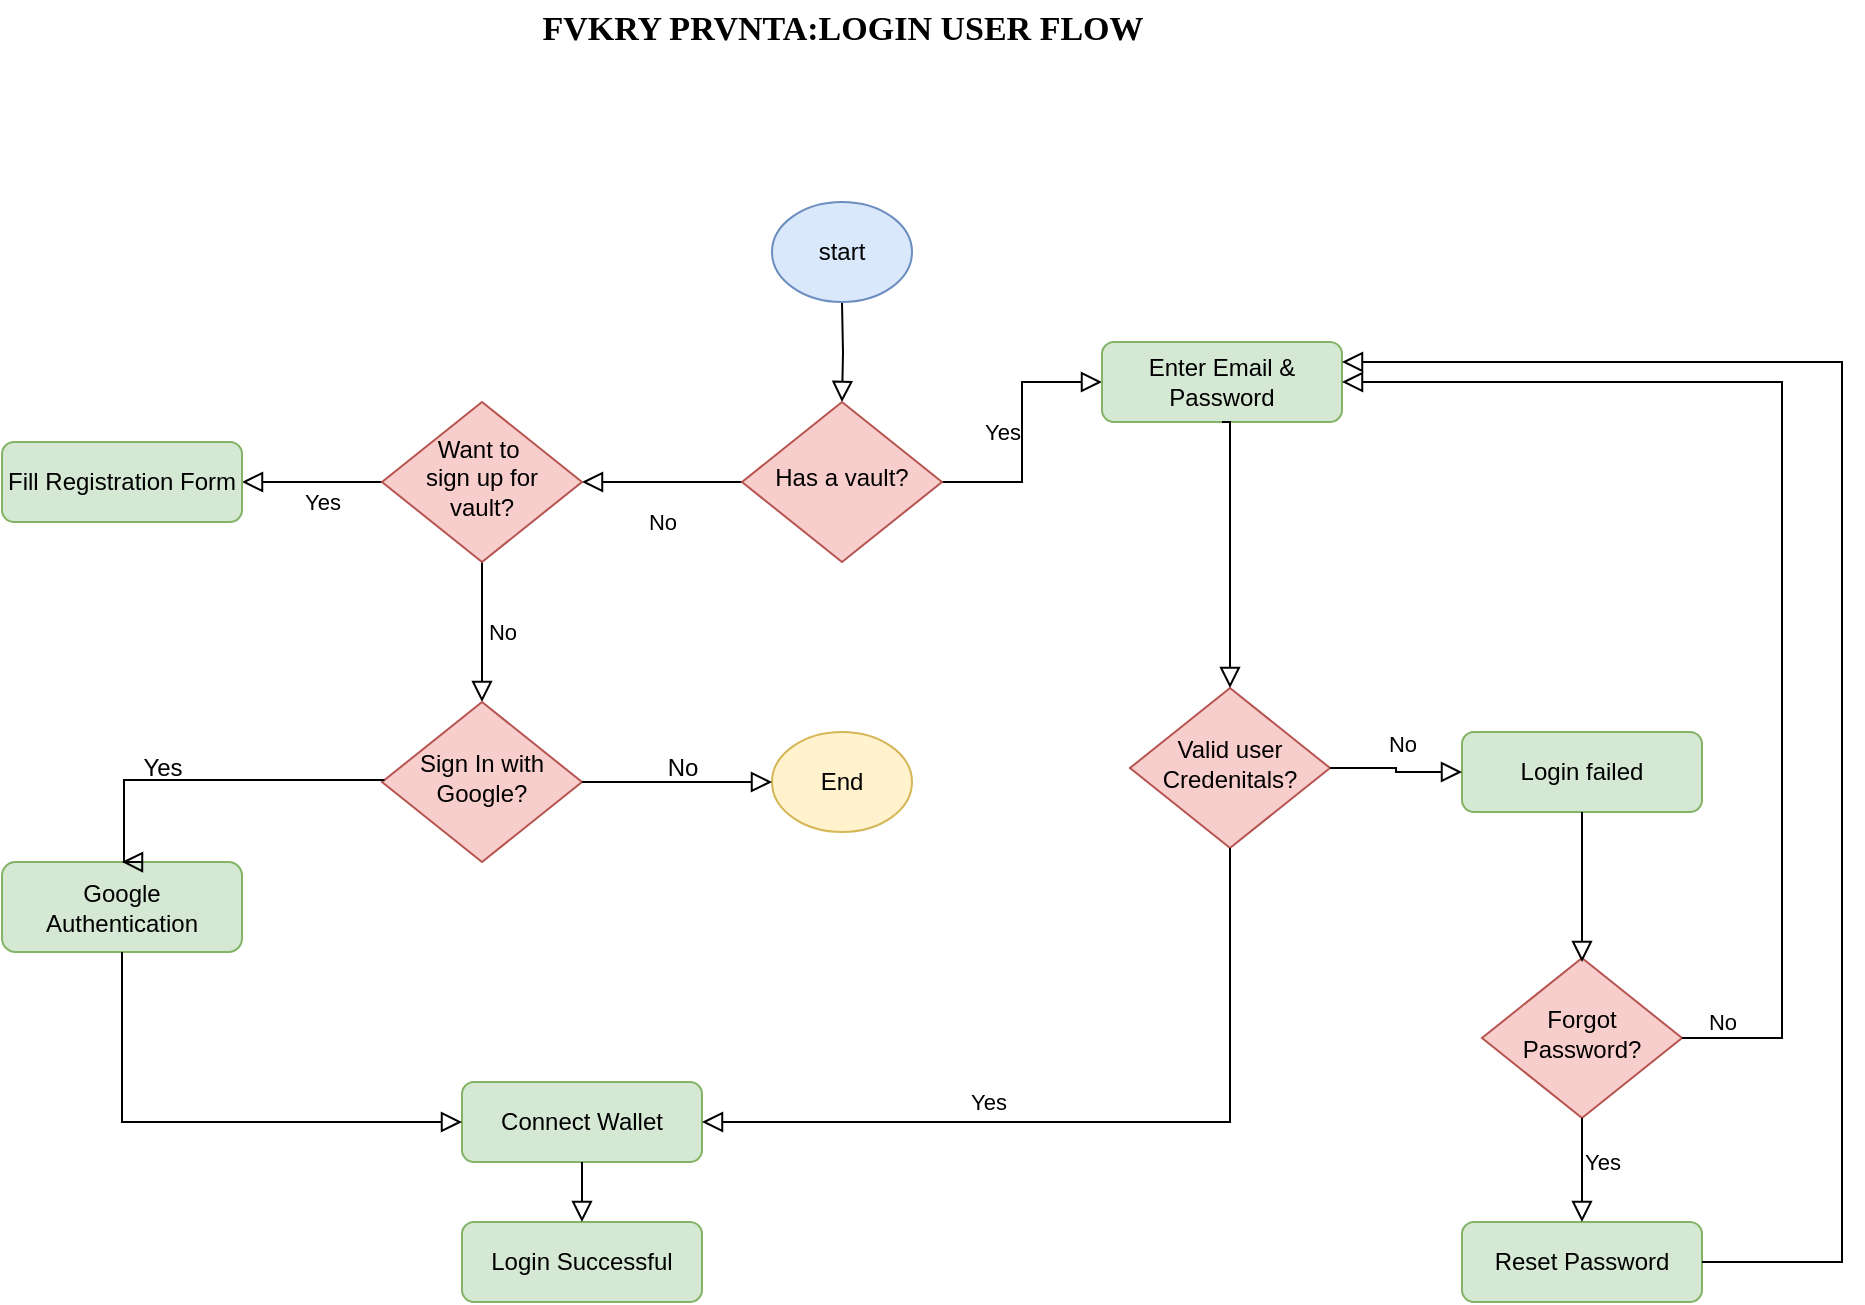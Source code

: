 <mxfile version="24.7.8">
  <diagram id="C5RBs43oDa-KdzZeNtuy" name="Page-1">
    <mxGraphModel dx="864" dy="516" grid="1" gridSize="10" guides="1" tooltips="1" connect="1" arrows="1" fold="1" page="1" pageScale="1" pageWidth="1169" pageHeight="827" math="0" shadow="0">
      <root>
        <mxCell id="WIyWlLk6GJQsqaUBKTNV-0" />
        <mxCell id="WIyWlLk6GJQsqaUBKTNV-1" parent="WIyWlLk6GJQsqaUBKTNV-0" />
        <mxCell id="WIyWlLk6GJQsqaUBKTNV-2" value="" style="rounded=0;html=1;jettySize=auto;orthogonalLoop=1;fontSize=11;endArrow=block;endFill=0;endSize=8;strokeWidth=1;shadow=0;labelBackgroundColor=none;edgeStyle=orthogonalEdgeStyle;" parent="WIyWlLk6GJQsqaUBKTNV-1" target="WIyWlLk6GJQsqaUBKTNV-6" edge="1">
          <mxGeometry relative="1" as="geometry">
            <mxPoint x="551" y="211" as="sourcePoint" />
          </mxGeometry>
        </mxCell>
        <mxCell id="WIyWlLk6GJQsqaUBKTNV-4" value="No" style="rounded=0;html=1;jettySize=auto;orthogonalLoop=1;fontSize=11;endArrow=block;endFill=0;endSize=8;strokeWidth=1;shadow=0;labelBackgroundColor=none;edgeStyle=orthogonalEdgeStyle;" parent="WIyWlLk6GJQsqaUBKTNV-1" source="WIyWlLk6GJQsqaUBKTNV-6" target="WIyWlLk6GJQsqaUBKTNV-10" edge="1">
          <mxGeometry y="20" relative="1" as="geometry">
            <mxPoint as="offset" />
          </mxGeometry>
        </mxCell>
        <mxCell id="WIyWlLk6GJQsqaUBKTNV-5" value="Yes" style="edgeStyle=orthogonalEdgeStyle;rounded=0;html=1;jettySize=auto;orthogonalLoop=1;fontSize=11;endArrow=block;endFill=0;endSize=8;strokeWidth=1;shadow=0;labelBackgroundColor=none;" parent="WIyWlLk6GJQsqaUBKTNV-1" source="WIyWlLk6GJQsqaUBKTNV-6" target="WIyWlLk6GJQsqaUBKTNV-7" edge="1">
          <mxGeometry y="10" relative="1" as="geometry">
            <mxPoint as="offset" />
          </mxGeometry>
        </mxCell>
        <mxCell id="WIyWlLk6GJQsqaUBKTNV-6" value="Has a vault?" style="rhombus;whiteSpace=wrap;html=1;shadow=0;fontFamily=Helvetica;fontSize=12;align=center;strokeWidth=1;spacing=6;spacingTop=-4;fillColor=#f8cecc;strokeColor=#b85450;" parent="WIyWlLk6GJQsqaUBKTNV-1" vertex="1">
          <mxGeometry x="501" y="261" width="100" height="80" as="geometry" />
        </mxCell>
        <mxCell id="WIyWlLk6GJQsqaUBKTNV-7" value="Enter Email &amp;amp;&lt;div&gt;Password&lt;/div&gt;" style="rounded=1;whiteSpace=wrap;html=1;fontSize=12;glass=0;strokeWidth=1;shadow=0;fillColor=#d5e8d4;strokeColor=#82b366;" parent="WIyWlLk6GJQsqaUBKTNV-1" vertex="1">
          <mxGeometry x="681" y="231" width="120" height="40" as="geometry" />
        </mxCell>
        <mxCell id="WIyWlLk6GJQsqaUBKTNV-8" value="Yes" style="rounded=0;html=1;jettySize=auto;orthogonalLoop=1;fontSize=11;endArrow=block;endFill=0;endSize=8;strokeWidth=1;shadow=0;labelBackgroundColor=none;edgeStyle=orthogonalEdgeStyle;" parent="WIyWlLk6GJQsqaUBKTNV-1" source="WIyWlLk6GJQsqaUBKTNV-10" target="WIyWlLk6GJQsqaUBKTNV-11" edge="1">
          <mxGeometry x="-0.143" y="10" relative="1" as="geometry">
            <mxPoint as="offset" />
          </mxGeometry>
        </mxCell>
        <mxCell id="WIyWlLk6GJQsqaUBKTNV-9" value="No" style="edgeStyle=orthogonalEdgeStyle;rounded=0;html=1;jettySize=auto;orthogonalLoop=1;fontSize=11;endArrow=block;endFill=0;endSize=8;strokeWidth=1;shadow=0;labelBackgroundColor=none;" parent="WIyWlLk6GJQsqaUBKTNV-1" source="WIyWlLk6GJQsqaUBKTNV-10" edge="1">
          <mxGeometry y="10" relative="1" as="geometry">
            <mxPoint as="offset" />
            <mxPoint x="371" y="411" as="targetPoint" />
          </mxGeometry>
        </mxCell>
        <mxCell id="WIyWlLk6GJQsqaUBKTNV-10" value="Want to&amp;nbsp;&lt;div&gt;sign up for vault?&lt;/div&gt;" style="rhombus;whiteSpace=wrap;html=1;shadow=0;fontFamily=Helvetica;fontSize=12;align=center;strokeWidth=1;spacing=6;spacingTop=-4;fillColor=#f8cecc;strokeColor=#b85450;" parent="WIyWlLk6GJQsqaUBKTNV-1" vertex="1">
          <mxGeometry x="321" y="261" width="100" height="80" as="geometry" />
        </mxCell>
        <mxCell id="WIyWlLk6GJQsqaUBKTNV-11" value="Fill Registration Form" style="rounded=1;whiteSpace=wrap;html=1;fontSize=12;glass=0;strokeWidth=1;shadow=0;fillColor=#d5e8d4;strokeColor=#82b366;" parent="WIyWlLk6GJQsqaUBKTNV-1" vertex="1">
          <mxGeometry x="131" y="281" width="120" height="40" as="geometry" />
        </mxCell>
        <mxCell id="z6qfNDeWPb6F6qPDadVz-0" value="start" style="ellipse;whiteSpace=wrap;html=1;fillColor=#dae8fc;strokeColor=#6c8ebf;" vertex="1" parent="WIyWlLk6GJQsqaUBKTNV-1">
          <mxGeometry x="516" y="161" width="70" height="50" as="geometry" />
        </mxCell>
        <mxCell id="z6qfNDeWPb6F6qPDadVz-1" value="End" style="ellipse;whiteSpace=wrap;html=1;fillColor=#fff2cc;strokeColor=#d6b656;" vertex="1" parent="WIyWlLk6GJQsqaUBKTNV-1">
          <mxGeometry x="516" y="426" width="70" height="50" as="geometry" />
        </mxCell>
        <mxCell id="z6qfNDeWPb6F6qPDadVz-3" value="Sign In with&lt;div&gt;Google?&lt;/div&gt;" style="rhombus;whiteSpace=wrap;html=1;shadow=0;fontFamily=Helvetica;fontSize=12;align=center;strokeWidth=1;spacing=6;spacingTop=-4;fillColor=#f8cecc;strokeColor=#b85450;" vertex="1" parent="WIyWlLk6GJQsqaUBKTNV-1">
          <mxGeometry x="321" y="411" width="100" height="80" as="geometry" />
        </mxCell>
        <mxCell id="z6qfNDeWPb6F6qPDadVz-4" value="No" style="text;html=1;align=center;verticalAlign=middle;resizable=0;points=[];autosize=1;strokeColor=none;fillColor=none;" vertex="1" parent="WIyWlLk6GJQsqaUBKTNV-1">
          <mxGeometry x="451" y="429" width="40" height="30" as="geometry" />
        </mxCell>
        <mxCell id="z6qfNDeWPb6F6qPDadVz-5" value="" style="rounded=0;html=1;jettySize=auto;orthogonalLoop=1;fontSize=11;endArrow=block;endFill=0;endSize=8;strokeWidth=1;shadow=0;labelBackgroundColor=none;edgeStyle=orthogonalEdgeStyle;exitX=1;exitY=0.5;exitDx=0;exitDy=0;entryX=0;entryY=0.5;entryDx=0;entryDy=0;" edge="1" parent="WIyWlLk6GJQsqaUBKTNV-1" source="z6qfNDeWPb6F6qPDadVz-3" target="z6qfNDeWPb6F6qPDadVz-1">
          <mxGeometry x="0.333" y="20" relative="1" as="geometry">
            <mxPoint as="offset" />
            <mxPoint x="471" y="411" as="sourcePoint" />
            <mxPoint x="361" y="411" as="targetPoint" />
          </mxGeometry>
        </mxCell>
        <mxCell id="z6qfNDeWPb6F6qPDadVz-6" value="Google&lt;div&gt;Authentication&lt;/div&gt;" style="rounded=1;whiteSpace=wrap;html=1;fillColor=#d5e8d4;strokeColor=#82b366;" vertex="1" parent="WIyWlLk6GJQsqaUBKTNV-1">
          <mxGeometry x="131" y="491" width="120" height="45" as="geometry" />
        </mxCell>
        <mxCell id="z6qfNDeWPb6F6qPDadVz-7" value="" style="rounded=0;html=1;jettySize=auto;orthogonalLoop=1;fontSize=11;endArrow=block;endFill=0;endSize=8;strokeWidth=1;shadow=0;labelBackgroundColor=none;edgeStyle=orthogonalEdgeStyle;entryX=0.583;entryY=-0.089;entryDx=0;entryDy=0;entryPerimeter=0;" edge="1" parent="WIyWlLk6GJQsqaUBKTNV-1" source="z6qfNDeWPb6F6qPDadVz-3">
          <mxGeometry relative="1" as="geometry">
            <mxPoint x="321" y="450" as="sourcePoint" />
            <mxPoint x="191.0" y="490.995" as="targetPoint" />
            <Array as="points">
              <mxPoint x="192" y="450" />
            </Array>
          </mxGeometry>
        </mxCell>
        <mxCell id="z6qfNDeWPb6F6qPDadVz-8" value="Yes" style="text;html=1;align=center;verticalAlign=middle;resizable=0;points=[];autosize=1;strokeColor=none;fillColor=none;" vertex="1" parent="WIyWlLk6GJQsqaUBKTNV-1">
          <mxGeometry x="191" y="429" width="40" height="30" as="geometry" />
        </mxCell>
        <mxCell id="z6qfNDeWPb6F6qPDadVz-9" value="Connect Wallet" style="rounded=1;whiteSpace=wrap;html=1;fillColor=#d5e8d4;strokeColor=#82b366;" vertex="1" parent="WIyWlLk6GJQsqaUBKTNV-1">
          <mxGeometry x="361" y="601" width="120" height="40" as="geometry" />
        </mxCell>
        <mxCell id="z6qfNDeWPb6F6qPDadVz-11" value="" style="edgeStyle=orthogonalEdgeStyle;rounded=0;html=1;jettySize=auto;orthogonalLoop=1;fontSize=11;endArrow=block;endFill=0;endSize=8;strokeWidth=1;shadow=0;labelBackgroundColor=none;" edge="1" parent="WIyWlLk6GJQsqaUBKTNV-1">
          <mxGeometry y="10" relative="1" as="geometry">
            <mxPoint as="offset" />
            <mxPoint x="191" y="536" as="sourcePoint" />
            <mxPoint x="361" y="621" as="targetPoint" />
            <Array as="points">
              <mxPoint x="191.5" y="621" />
            </Array>
          </mxGeometry>
        </mxCell>
        <mxCell id="z6qfNDeWPb6F6qPDadVz-12" value="Valid&amp;nbsp;&lt;span style=&quot;background-color: initial;&quot;&gt;user&lt;/span&gt;&lt;div&gt;Credenitals?&lt;/div&gt;" style="rhombus;whiteSpace=wrap;html=1;shadow=0;fontFamily=Helvetica;fontSize=12;align=center;strokeWidth=1;spacing=6;spacingTop=-4;fillColor=#f8cecc;strokeColor=#b85450;" vertex="1" parent="WIyWlLk6GJQsqaUBKTNV-1">
          <mxGeometry x="695" y="404" width="100" height="80" as="geometry" />
        </mxCell>
        <mxCell id="z6qfNDeWPb6F6qPDadVz-13" value="Yes" style="rounded=0;html=1;jettySize=auto;orthogonalLoop=1;fontSize=11;endArrow=block;endFill=0;endSize=8;strokeWidth=1;shadow=0;labelBackgroundColor=none;edgeStyle=orthogonalEdgeStyle;entryX=1;entryY=0.5;entryDx=0;entryDy=0;exitX=0.5;exitY=1;exitDx=0;exitDy=0;" edge="1" parent="WIyWlLk6GJQsqaUBKTNV-1" source="z6qfNDeWPb6F6qPDadVz-12" target="z6qfNDeWPb6F6qPDadVz-9">
          <mxGeometry x="0.29" y="-10" relative="1" as="geometry">
            <mxPoint as="offset" />
            <mxPoint x="741" y="511" as="sourcePoint" />
            <mxPoint x="561" y="561" as="targetPoint" />
            <Array as="points">
              <mxPoint x="745" y="621" />
            </Array>
          </mxGeometry>
        </mxCell>
        <mxCell id="z6qfNDeWPb6F6qPDadVz-15" value="" style="rounded=0;html=1;jettySize=auto;orthogonalLoop=1;fontSize=11;endArrow=block;endFill=0;endSize=8;strokeWidth=1;shadow=0;labelBackgroundColor=none;edgeStyle=orthogonalEdgeStyle;entryX=0.5;entryY=0;entryDx=0;entryDy=0;exitX=0.5;exitY=1;exitDx=0;exitDy=0;" edge="1" parent="WIyWlLk6GJQsqaUBKTNV-1" source="WIyWlLk6GJQsqaUBKTNV-7" target="z6qfNDeWPb6F6qPDadVz-12">
          <mxGeometry relative="1" as="geometry">
            <mxPoint x="741" y="311" as="sourcePoint" />
            <mxPoint x="741" y="361" as="targetPoint" />
            <Array as="points">
              <mxPoint x="745" y="271" />
            </Array>
          </mxGeometry>
        </mxCell>
        <mxCell id="z6qfNDeWPb6F6qPDadVz-16" value="Login failed" style="rounded=1;whiteSpace=wrap;html=1;fontSize=12;glass=0;strokeWidth=1;shadow=0;fillColor=#d5e8d4;strokeColor=#82b366;" vertex="1" parent="WIyWlLk6GJQsqaUBKTNV-1">
          <mxGeometry x="861" y="426" width="120" height="40" as="geometry" />
        </mxCell>
        <mxCell id="z6qfNDeWPb6F6qPDadVz-18" value="No" style="rounded=0;html=1;jettySize=auto;orthogonalLoop=1;fontSize=11;endArrow=block;endFill=0;endSize=8;strokeWidth=1;shadow=0;labelBackgroundColor=none;edgeStyle=orthogonalEdgeStyle;entryX=0;entryY=0.5;entryDx=0;entryDy=0;exitX=1;exitY=0.5;exitDx=0;exitDy=0;" edge="1" parent="WIyWlLk6GJQsqaUBKTNV-1" source="z6qfNDeWPb6F6qPDadVz-12" target="z6qfNDeWPb6F6qPDadVz-16">
          <mxGeometry x="-0.018" y="13" relative="1" as="geometry">
            <mxPoint x="-10" y="-13" as="offset" />
            <mxPoint x="831" y="441" as="sourcePoint" />
            <mxPoint x="751" y="441" as="targetPoint" />
          </mxGeometry>
        </mxCell>
        <mxCell id="z6qfNDeWPb6F6qPDadVz-19" value="Forgot&lt;div&gt;Password?&lt;/div&gt;" style="rhombus;whiteSpace=wrap;html=1;shadow=0;fontFamily=Helvetica;fontSize=12;align=center;strokeWidth=1;spacing=6;spacingTop=-4;fillColor=#f8cecc;strokeColor=#b85450;" vertex="1" parent="WIyWlLk6GJQsqaUBKTNV-1">
          <mxGeometry x="871" y="539" width="100" height="80" as="geometry" />
        </mxCell>
        <mxCell id="z6qfNDeWPb6F6qPDadVz-21" value="" style="rounded=0;html=1;jettySize=auto;orthogonalLoop=1;fontSize=11;endArrow=block;endFill=0;endSize=8;strokeWidth=1;shadow=0;labelBackgroundColor=none;edgeStyle=orthogonalEdgeStyle;exitX=0.5;exitY=1;exitDx=0;exitDy=0;" edge="1" parent="WIyWlLk6GJQsqaUBKTNV-1" source="z6qfNDeWPb6F6qPDadVz-16">
          <mxGeometry relative="1" as="geometry">
            <mxPoint x="921" y="491" as="sourcePoint" />
            <mxPoint x="921" y="541" as="targetPoint" />
          </mxGeometry>
        </mxCell>
        <mxCell id="z6qfNDeWPb6F6qPDadVz-22" value="Reset Password" style="rounded=1;whiteSpace=wrap;html=1;fontSize=12;glass=0;strokeWidth=1;shadow=0;fillColor=#d5e8d4;strokeColor=#82b366;" vertex="1" parent="WIyWlLk6GJQsqaUBKTNV-1">
          <mxGeometry x="861" y="671" width="120" height="40" as="geometry" />
        </mxCell>
        <mxCell id="z6qfNDeWPb6F6qPDadVz-23" value="Yes" style="rounded=0;html=1;jettySize=auto;orthogonalLoop=1;fontSize=11;endArrow=block;endFill=0;endSize=8;strokeWidth=1;shadow=0;labelBackgroundColor=none;edgeStyle=orthogonalEdgeStyle;entryX=0.5;entryY=0;entryDx=0;entryDy=0;exitX=0.5;exitY=1;exitDx=0;exitDy=0;" edge="1" parent="WIyWlLk6GJQsqaUBKTNV-1" source="z6qfNDeWPb6F6qPDadVz-19" target="z6qfNDeWPb6F6qPDadVz-22">
          <mxGeometry x="-0.154" y="10" relative="1" as="geometry">
            <mxPoint as="offset" />
            <mxPoint x="921" y="621" as="sourcePoint" />
            <mxPoint x="871" y="621" as="targetPoint" />
          </mxGeometry>
        </mxCell>
        <mxCell id="z6qfNDeWPb6F6qPDadVz-24" value="No" style="rounded=0;html=1;jettySize=auto;orthogonalLoop=1;fontSize=11;endArrow=block;endFill=0;endSize=8;strokeWidth=1;shadow=0;labelBackgroundColor=none;edgeStyle=orthogonalEdgeStyle;exitX=1;exitY=0.5;exitDx=0;exitDy=0;entryX=1;entryY=0.5;entryDx=0;entryDy=0;" edge="1" parent="WIyWlLk6GJQsqaUBKTNV-1" source="z6qfNDeWPb6F6qPDadVz-19" target="WIyWlLk6GJQsqaUBKTNV-7">
          <mxGeometry x="-0.933" y="8" relative="1" as="geometry">
            <mxPoint as="offset" />
            <mxPoint x="1061" y="491" as="sourcePoint" />
            <mxPoint x="1011" y="201" as="targetPoint" />
            <Array as="points">
              <mxPoint x="1021" y="579" />
              <mxPoint x="1021" y="251" />
            </Array>
          </mxGeometry>
        </mxCell>
        <mxCell id="z6qfNDeWPb6F6qPDadVz-30" value="" style="rounded=0;html=1;jettySize=auto;orthogonalLoop=1;fontSize=11;endArrow=block;endFill=0;endSize=8;strokeWidth=1;shadow=0;labelBackgroundColor=none;edgeStyle=orthogonalEdgeStyle;exitX=1;exitY=0.5;exitDx=0;exitDy=0;entryX=1;entryY=0.25;entryDx=0;entryDy=0;" edge="1" parent="WIyWlLk6GJQsqaUBKTNV-1" source="z6qfNDeWPb6F6qPDadVz-22" target="WIyWlLk6GJQsqaUBKTNV-7">
          <mxGeometry y="20" relative="1" as="geometry">
            <mxPoint as="offset" />
            <mxPoint x="1041" y="441" as="sourcePoint" />
            <mxPoint x="961" y="441" as="targetPoint" />
            <Array as="points">
              <mxPoint x="1051" y="691" />
              <mxPoint x="1051" y="241" />
            </Array>
          </mxGeometry>
        </mxCell>
        <mxCell id="z6qfNDeWPb6F6qPDadVz-31" value="Login Successful" style="rounded=1;whiteSpace=wrap;html=1;fillColor=#d5e8d4;strokeColor=#82b366;" vertex="1" parent="WIyWlLk6GJQsqaUBKTNV-1">
          <mxGeometry x="361" y="671" width="120" height="40" as="geometry" />
        </mxCell>
        <mxCell id="z6qfNDeWPb6F6qPDadVz-33" value="" style="rounded=0;html=1;jettySize=auto;orthogonalLoop=1;fontSize=11;endArrow=block;endFill=0;endSize=8;strokeWidth=1;shadow=0;labelBackgroundColor=none;edgeStyle=orthogonalEdgeStyle;entryX=0.5;entryY=0;entryDx=0;entryDy=0;exitX=0.5;exitY=1;exitDx=0;exitDy=0;" edge="1" parent="WIyWlLk6GJQsqaUBKTNV-1" source="z6qfNDeWPb6F6qPDadVz-9" target="z6qfNDeWPb6F6qPDadVz-31">
          <mxGeometry relative="1" as="geometry">
            <mxPoint x="511" y="651" as="sourcePoint" />
            <mxPoint x="511" y="701" as="targetPoint" />
          </mxGeometry>
        </mxCell>
        <mxCell id="z6qfNDeWPb6F6qPDadVz-34" value="&lt;b&gt;&lt;font face=&quot;Verdana&quot; style=&quot;font-size: 17px;&quot;&gt;FVKRY PRVNTA:LOGIN USER FLOW&lt;/font&gt;&lt;/b&gt;" style="text;html=1;align=center;verticalAlign=middle;resizable=0;points=[];autosize=1;strokeColor=none;fillColor=none;" vertex="1" parent="WIyWlLk6GJQsqaUBKTNV-1">
          <mxGeometry x="371" y="60" width="360" height="30" as="geometry" />
        </mxCell>
      </root>
    </mxGraphModel>
  </diagram>
</mxfile>
